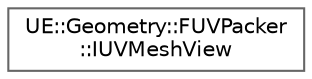digraph "Graphical Class Hierarchy"
{
 // INTERACTIVE_SVG=YES
 // LATEX_PDF_SIZE
  bgcolor="transparent";
  edge [fontname=Helvetica,fontsize=10,labelfontname=Helvetica,labelfontsize=10];
  node [fontname=Helvetica,fontsize=10,shape=box,height=0.2,width=0.4];
  rankdir="LR";
  Node0 [id="Node000000",label="UE::Geometry::FUVPacker\l::IUVMeshView",height=0.2,width=0.4,color="grey40", fillcolor="white", style="filled",URL="$d5/d5e/structUE_1_1Geometry_1_1FUVPacker_1_1IUVMeshView.html",tooltip=" "];
}
